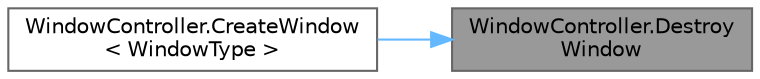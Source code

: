 digraph "WindowController.DestroyWindow"
{
 // LATEX_PDF_SIZE
  bgcolor="transparent";
  edge [fontname=Helvetica,fontsize=10,labelfontname=Helvetica,labelfontsize=10];
  node [fontname=Helvetica,fontsize=10,shape=box,height=0.2,width=0.4];
  rankdir="RL";
  Node1 [id="Node000001",label="WindowController.Destroy\lWindow",height=0.2,width=0.4,color="gray40", fillcolor="grey60", style="filled", fontcolor="black",tooltip=" "];
  Node1 -> Node2 [id="edge2_Node000001_Node000002",dir="back",color="steelblue1",style="solid",tooltip=" "];
  Node2 [id="Node000002",label="WindowController.CreateWindow\l\< WindowType \>",height=0.2,width=0.4,color="grey40", fillcolor="white", style="filled",URL="$class_window_controller.html#a909a128c2737884f6398cf2c3a87f9ca",tooltip=" "];
}
